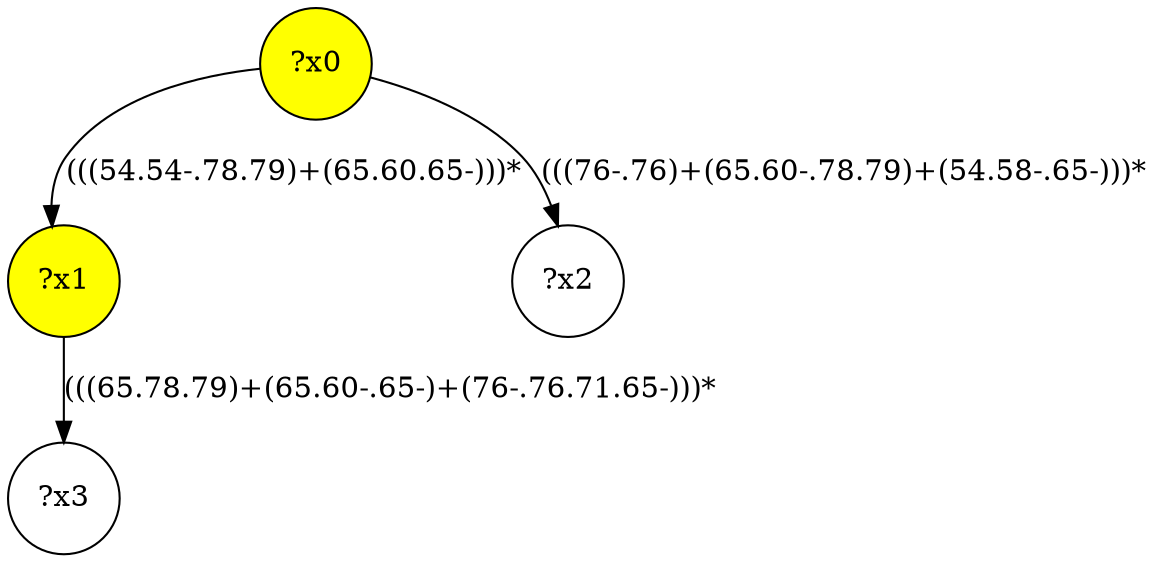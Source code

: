 digraph g {
	x0 [fillcolor="yellow", style="filled," shape=circle, label="?x0"];
	x1 [fillcolor="yellow", style="filled," shape=circle, label="?x1"];
	x0 -> x1 [label="(((54.54-.78.79)+(65.60.65-)))*"];
	x2 [shape=circle, label="?x2"];
	x0 -> x2 [label="(((76-.76)+(65.60-.78.79)+(54.58-.65-)))*"];
	x3 [shape=circle, label="?x3"];
	x1 -> x3 [label="(((65.78.79)+(65.60-.65-)+(76-.76.71.65-)))*"];
}
